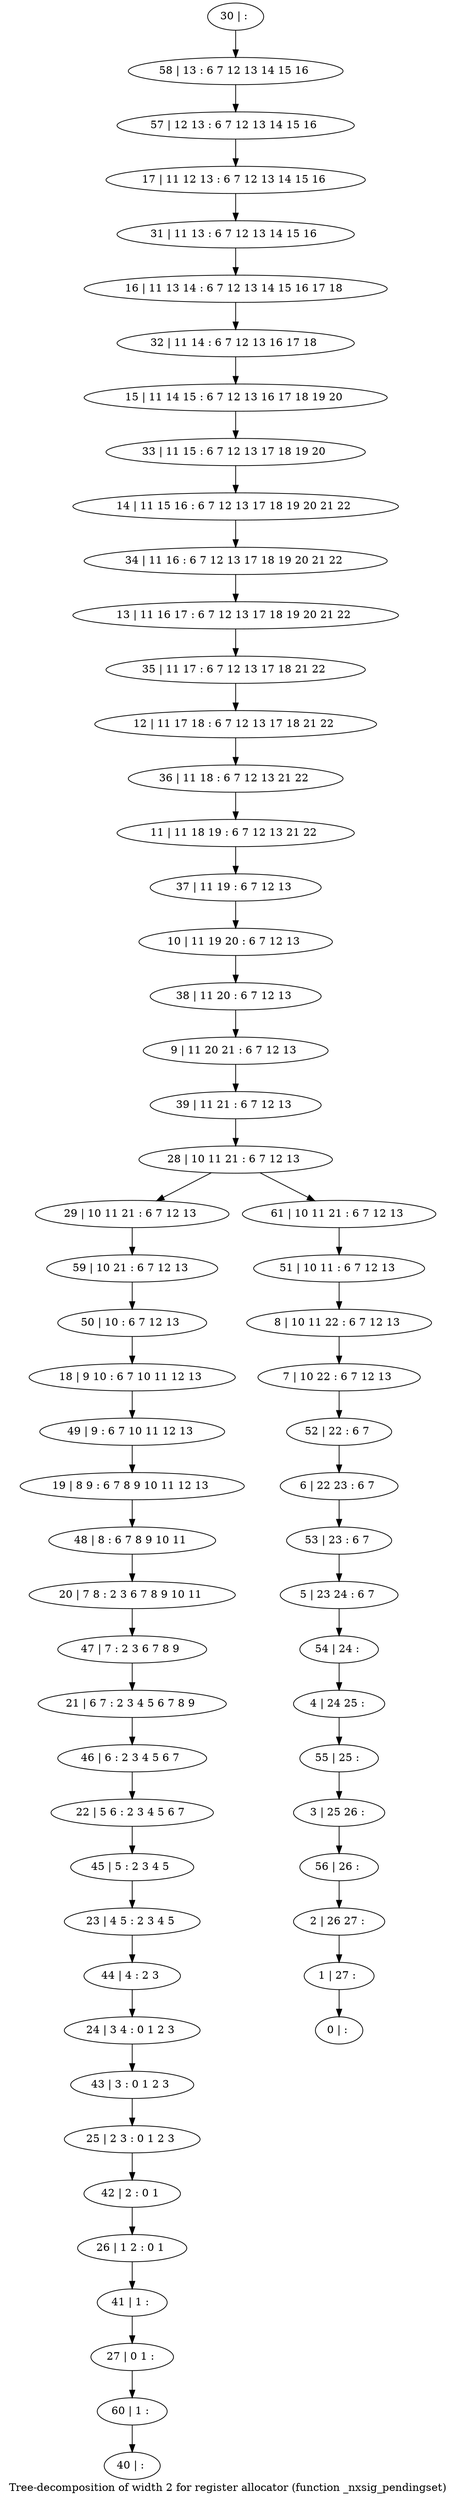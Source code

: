 digraph G {
graph [label="Tree-decomposition of width 2 for register allocator (function _nxsig_pendingset)"]
0[label="0 | : "];
1[label="1 | 27 : "];
2[label="2 | 26 27 : "];
3[label="3 | 25 26 : "];
4[label="4 | 24 25 : "];
5[label="5 | 23 24 : 6 7 "];
6[label="6 | 22 23 : 6 7 "];
7[label="7 | 10 22 : 6 7 12 13 "];
8[label="8 | 10 11 22 : 6 7 12 13 "];
9[label="9 | 11 20 21 : 6 7 12 13 "];
10[label="10 | 11 19 20 : 6 7 12 13 "];
11[label="11 | 11 18 19 : 6 7 12 13 21 22 "];
12[label="12 | 11 17 18 : 6 7 12 13 17 18 21 22 "];
13[label="13 | 11 16 17 : 6 7 12 13 17 18 19 20 21 22 "];
14[label="14 | 11 15 16 : 6 7 12 13 17 18 19 20 21 22 "];
15[label="15 | 11 14 15 : 6 7 12 13 16 17 18 19 20 "];
16[label="16 | 11 13 14 : 6 7 12 13 14 15 16 17 18 "];
17[label="17 | 11 12 13 : 6 7 12 13 14 15 16 "];
18[label="18 | 9 10 : 6 7 10 11 12 13 "];
19[label="19 | 8 9 : 6 7 8 9 10 11 12 13 "];
20[label="20 | 7 8 : 2 3 6 7 8 9 10 11 "];
21[label="21 | 6 7 : 2 3 4 5 6 7 8 9 "];
22[label="22 | 5 6 : 2 3 4 5 6 7 "];
23[label="23 | 4 5 : 2 3 4 5 "];
24[label="24 | 3 4 : 0 1 2 3 "];
25[label="25 | 2 3 : 0 1 2 3 "];
26[label="26 | 1 2 : 0 1 "];
27[label="27 | 0 1 : "];
28[label="28 | 10 11 21 : 6 7 12 13 "];
29[label="29 | 10 11 21 : 6 7 12 13 "];
30[label="30 | : "];
31[label="31 | 11 13 : 6 7 12 13 14 15 16 "];
32[label="32 | 11 14 : 6 7 12 13 16 17 18 "];
33[label="33 | 11 15 : 6 7 12 13 17 18 19 20 "];
34[label="34 | 11 16 : 6 7 12 13 17 18 19 20 21 22 "];
35[label="35 | 11 17 : 6 7 12 13 17 18 21 22 "];
36[label="36 | 11 18 : 6 7 12 13 21 22 "];
37[label="37 | 11 19 : 6 7 12 13 "];
38[label="38 | 11 20 : 6 7 12 13 "];
39[label="39 | 11 21 : 6 7 12 13 "];
40[label="40 | : "];
41[label="41 | 1 : "];
42[label="42 | 2 : 0 1 "];
43[label="43 | 3 : 0 1 2 3 "];
44[label="44 | 4 : 2 3 "];
45[label="45 | 5 : 2 3 4 5 "];
46[label="46 | 6 : 2 3 4 5 6 7 "];
47[label="47 | 7 : 2 3 6 7 8 9 "];
48[label="48 | 8 : 6 7 8 9 10 11 "];
49[label="49 | 9 : 6 7 10 11 12 13 "];
50[label="50 | 10 : 6 7 12 13 "];
51[label="51 | 10 11 : 6 7 12 13 "];
52[label="52 | 22 : 6 7 "];
53[label="53 | 23 : 6 7 "];
54[label="54 | 24 : "];
55[label="55 | 25 : "];
56[label="56 | 26 : "];
57[label="57 | 12 13 : 6 7 12 13 14 15 16 "];
58[label="58 | 13 : 6 7 12 13 14 15 16 "];
59[label="59 | 10 21 : 6 7 12 13 "];
60[label="60 | 1 : "];
61[label="61 | 10 11 21 : 6 7 12 13 "];
41->27 ;
26->41 ;
42->26 ;
25->42 ;
43->25 ;
24->43 ;
44->24 ;
23->44 ;
45->23 ;
22->45 ;
46->22 ;
21->46 ;
47->21 ;
20->47 ;
48->20 ;
19->48 ;
49->19 ;
18->49 ;
50->18 ;
59->50 ;
29->59 ;
60->40 ;
27->60 ;
30->58 ;
58->57 ;
57->17 ;
17->31 ;
31->16 ;
16->32 ;
32->15 ;
15->33 ;
33->14 ;
14->34 ;
34->13 ;
13->35 ;
35->12 ;
12->36 ;
36->11 ;
11->37 ;
37->10 ;
10->38 ;
38->9 ;
9->39 ;
39->28 ;
51->8 ;
8->7 ;
7->52 ;
52->6 ;
6->53 ;
53->5 ;
5->54 ;
54->4 ;
4->55 ;
55->3 ;
3->56 ;
56->2 ;
2->1 ;
1->0 ;
61->51 ;
28->29 ;
28->61 ;
}
